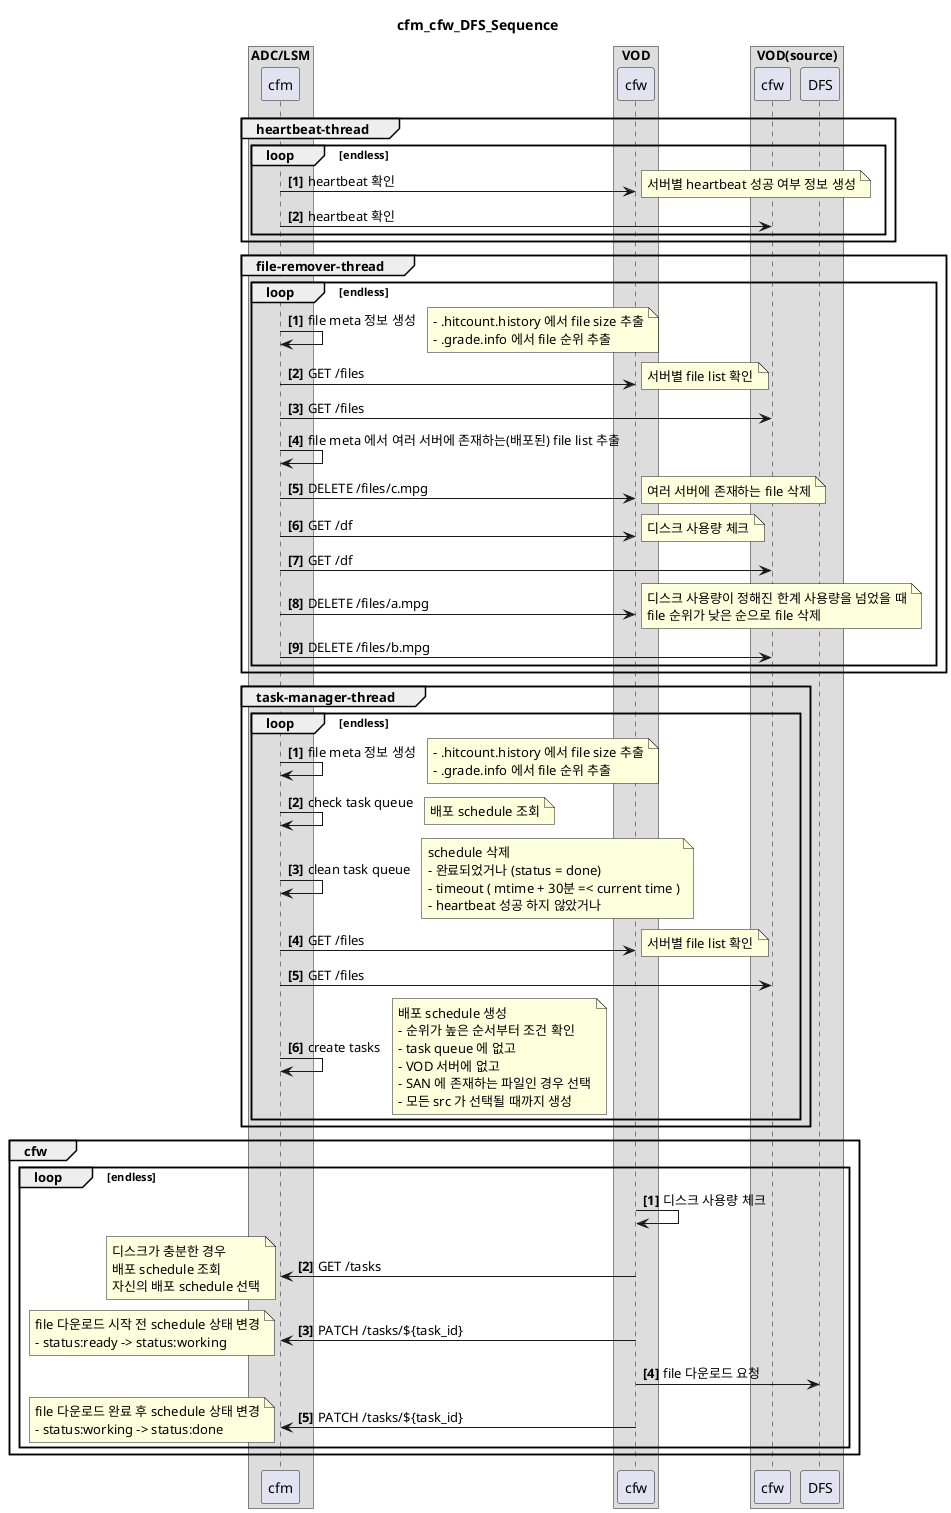 @startuml
title cfm_cfw_DFS_Sequence

box "ADC/LSM"
participant cfm
end box

box "VOD"
participant cfw as "cfw"
end box

box "VOD(source)"
participant cfw2 as "cfw"
participant dfs as "DFS"
end box

group heartbeat-thread
loop endless
autonumber 1 "<b>[0]"
cfm->cfw: heartbeat 확인
    note right
      서버별 heartbeat 성공 여부 정보 생성
    end note
cfm->cfw2: heartbeat 확인
end
end

group file-remover-thread
loop endless
autonumber 1 "<b>[0]"
cfm->cfm: file meta 정보 생성
    note right
        - .hitcount.history 에서 file size 추출
        - .grade.info 에서 file 순위 추출
    end note
cfm->cfw: GET /files
    note right
        서버별 file list 확인
    end note
cfm->cfw2: GET /files
cfm->cfm: file meta 에서 여러 서버에 존재하는(배포된) file list 추출
cfm->cfw: DELETE /files/c.mpg
    note right
        여러 서버에 존재하는 file 삭제
    end note

cfm->cfw: GET /df
    note right
        디스크 사용량 체크
    end note
cfm->cfw2: GET /df
cfm->cfw: DELETE /files/a.mpg
    note right
        디스크 사용량이 정해진 한계 사용량을 넘었을 때
        file 순위가 낮은 순으로 file 삭제
    end note
cfm->cfw2: DELETE /files/b.mpg
end
end

group task-manager-thread
loop endless
autonumber 1 "<b>[0]"
cfm->cfm: file meta 정보 생성
    note right
        - .hitcount.history 에서 file size 추출
        - .grade.info 에서 file 순위 추출
    end note
cfm->cfm: check task queue
    note right
        배포 schedule 조회
    end note
cfm->cfm: clean task queue
    note right
        schedule 삭제
        - 완료되었거나 (status = done)
        - timeout ( mtime + 30분 =< current time )
        - heartbeat 성공 하지 않았거나
    end note
cfm->cfw: GET /files
    note right
        서버별 file list 확인
    end note
cfm->cfw2: GET /files
cfm->cfm: create tasks
    note right
        배포 schedule 생성
        - 순위가 높은 순서부터 조건 확인
        - task queue 에 없고
        - VOD 서버에 없고
        - SAN 에 존재하는 파일인 경우 선택
        - 모든 src 가 선택될 때까지 생성
    end note
end
end

group cfw
loop endless
autonumber 1 "<b>[0]"
cfw->cfw: 디스크 사용량 체크
cfw->cfm: GET /tasks
    note left
        디스크가 충분한 경우
        배포 schedule 조회
        자신의 배포 schedule 선택
    end note
cfw->cfm: PATCH /tasks/${task_id}
    note left
        file 다운로드 시작 전 schedule 상태 변경
        - status:ready -> status:working
    end note
cfw->dfs: file 다운로드 요청
cfw->cfm: PATCH /tasks/${task_id}
    note left
        file 다운로드 완료 후 schedule 상태 변경
        - status:working -> status:done
    end note
end
end
@enduml

@startuml
title cfw_downloader_State
hide empty description

[*]-> S0
S0 --> S1 : 무한 루프
S1 : task 구함
note right
  cmf와 통신해서
  자신의 task를 구할 때까지 시도
end note
S1 --> S2 : task
S2 : file download 수행
  note right
    DFS downloader 등
    외부 download 명령어 이용하여
    task의 source로부터 file download 수행
  end note
S2 --> S3 : error
S3: error logging
  note right
    download 중 error 가 발생해도
    status는 DONE으로 바꾼다.
  end note
S2 --> S4 : ok\n(logging)
S3 --> S4
S4 : task status DONE report
S4 --> S5 : error
S5: warning logging
note right
  task status를 DONE으로 바꾸지 못하면,
  cfm에서 TIMEOUT 처리할 때까지
  해당 task는 지워지지 않음
end note

S5 --> S0
S4 --> S0 : ok\n(logging)

@enduml

@startuml
title cfw_downloader_wait_task_State
hide empty description

state S1 {

S1 : task 구함
[*] -> S10
S10 --> S11 : 무한 루프
S11: disk usage percent 구함
S11 -> S12 : error
S12 : sleep N초
S12 -> S10

S11 --> S13 : ok
S13 : disk usage limit percent 와 검사

S13 --> S12 : limit 넘는 경우
S13 --> S14 : limit 넘지 않은 경우

S14 : cfm에 task 목록 요청
S14 --> S12: error\n(logging)
S14 --> S15: ok
S15 : 응답 json 에서 task 목록 생성
S15 --> S12: error \n(logging)

S15 --> S16: ok
S16 : dest가 나의 ip와 같은 READY task가 있는 지 검사
S16 --> S17 : task가 있으면
S17 : task status WORKING report
note right
  WORKING report 실패하면
  task 상태에 대한 synch 가 깨져서
  문제 발생하지 않을 지?
    정상적인 경우에는 READY -> WORKING -> DONE 으로 바뀌는데 비해서
    이 경우에는 READY -> DONE 으로 바뀌게 됨
end note

S17 --> S2 : error\n(warning logging)
S17 --> S2 : ok\n(logging)
note right
  loop를 빠져나와서
  S2 으로 return 됨
end note

S16 --> S12 : task가 없으면
}
@enduml

@startuml
title cfw_downloader_download_State
hide empty description
state S2 {
S2 : file download 수행

[*]--> S20
S20 : target direcotry에 임시 directory 생성
S20 --> S3 : error
S20 --> S21 : ok
S21 : 임시 directory에 file download 수행
S21 --> S3 : error
S21 --> S23 : ok
S23 : rename : 임시 directory의 file을\ntarget directory로 이동
S23 --> S3 : error
  note left
  return error
  S3로 이동
  end note
S23 --> S4 : ok
  note right
  return error
  S4로 이동
  end note
}
@enduml
